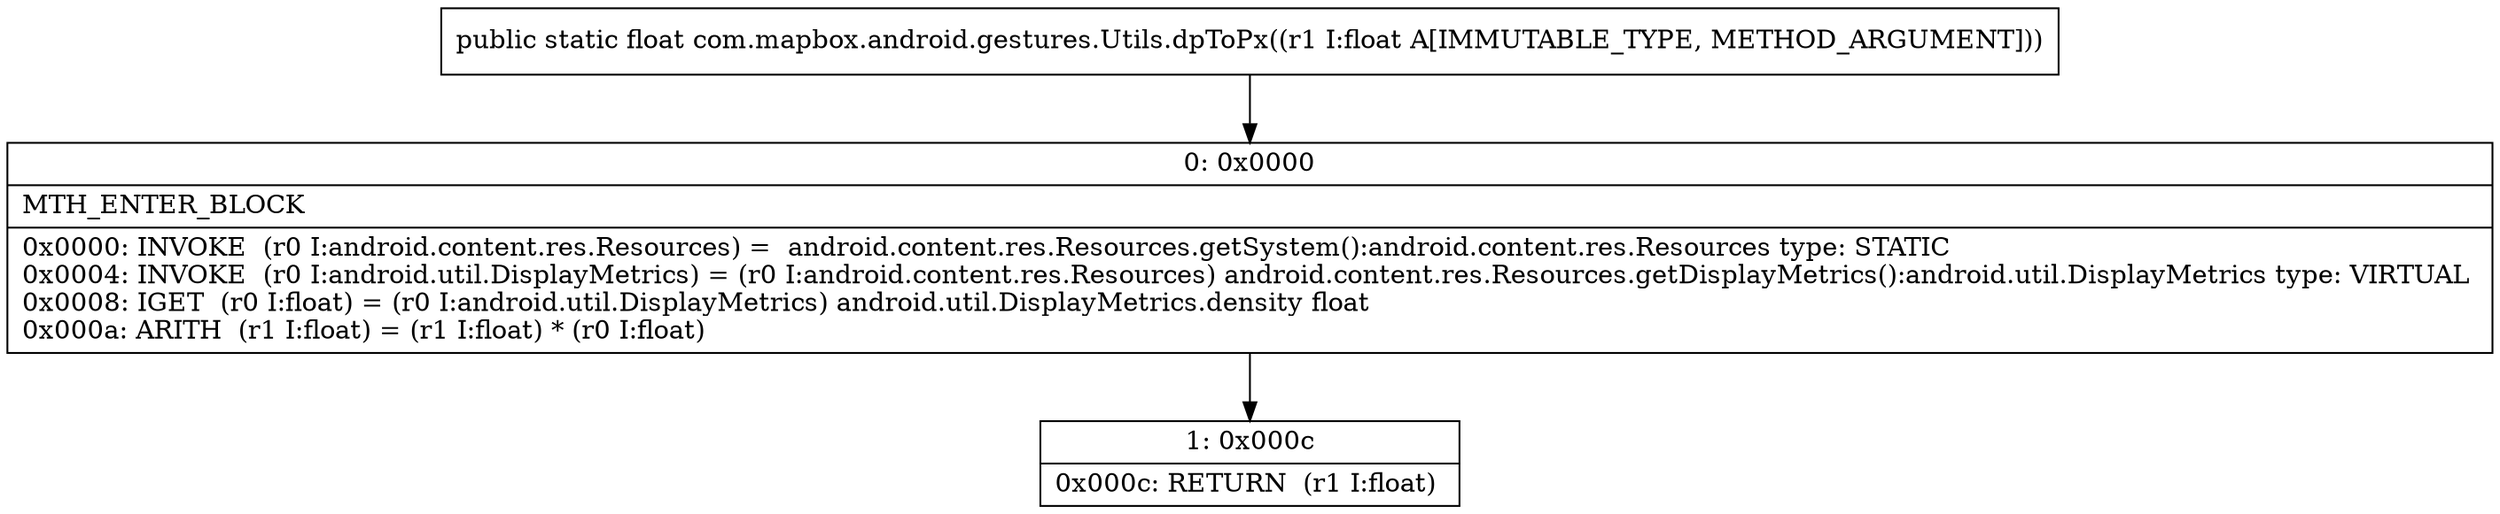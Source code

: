 digraph "CFG forcom.mapbox.android.gestures.Utils.dpToPx(F)F" {
Node_0 [shape=record,label="{0\:\ 0x0000|MTH_ENTER_BLOCK\l|0x0000: INVOKE  (r0 I:android.content.res.Resources) =  android.content.res.Resources.getSystem():android.content.res.Resources type: STATIC \l0x0004: INVOKE  (r0 I:android.util.DisplayMetrics) = (r0 I:android.content.res.Resources) android.content.res.Resources.getDisplayMetrics():android.util.DisplayMetrics type: VIRTUAL \l0x0008: IGET  (r0 I:float) = (r0 I:android.util.DisplayMetrics) android.util.DisplayMetrics.density float \l0x000a: ARITH  (r1 I:float) = (r1 I:float) * (r0 I:float) \l}"];
Node_1 [shape=record,label="{1\:\ 0x000c|0x000c: RETURN  (r1 I:float) \l}"];
MethodNode[shape=record,label="{public static float com.mapbox.android.gestures.Utils.dpToPx((r1 I:float A[IMMUTABLE_TYPE, METHOD_ARGUMENT])) }"];
MethodNode -> Node_0;
Node_0 -> Node_1;
}

